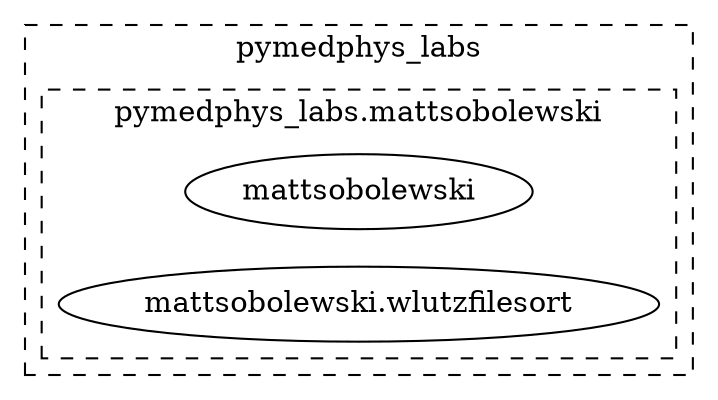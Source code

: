 strict digraph  {
    rankdir = LR;

    subgraph cluster_0 {
        
        label = "pymedphys_labs";
        style = dashed;

        subgraph cluster_1 {
            { rank = same; "pymedphys_labs.mattsobolewski"; "pymedphys_labs.mattsobolewski.wlutzfilesort"; }

            label = "pymedphys_labs.mattsobolewski"
        }
    }

    "pymedphys_labs.mattsobolewski.wlutzfilesort" [label="mattsobolewski.wlutzfilesort"];
    "pymedphys_labs.mattsobolewski" [label="mattsobolewski"];

}
